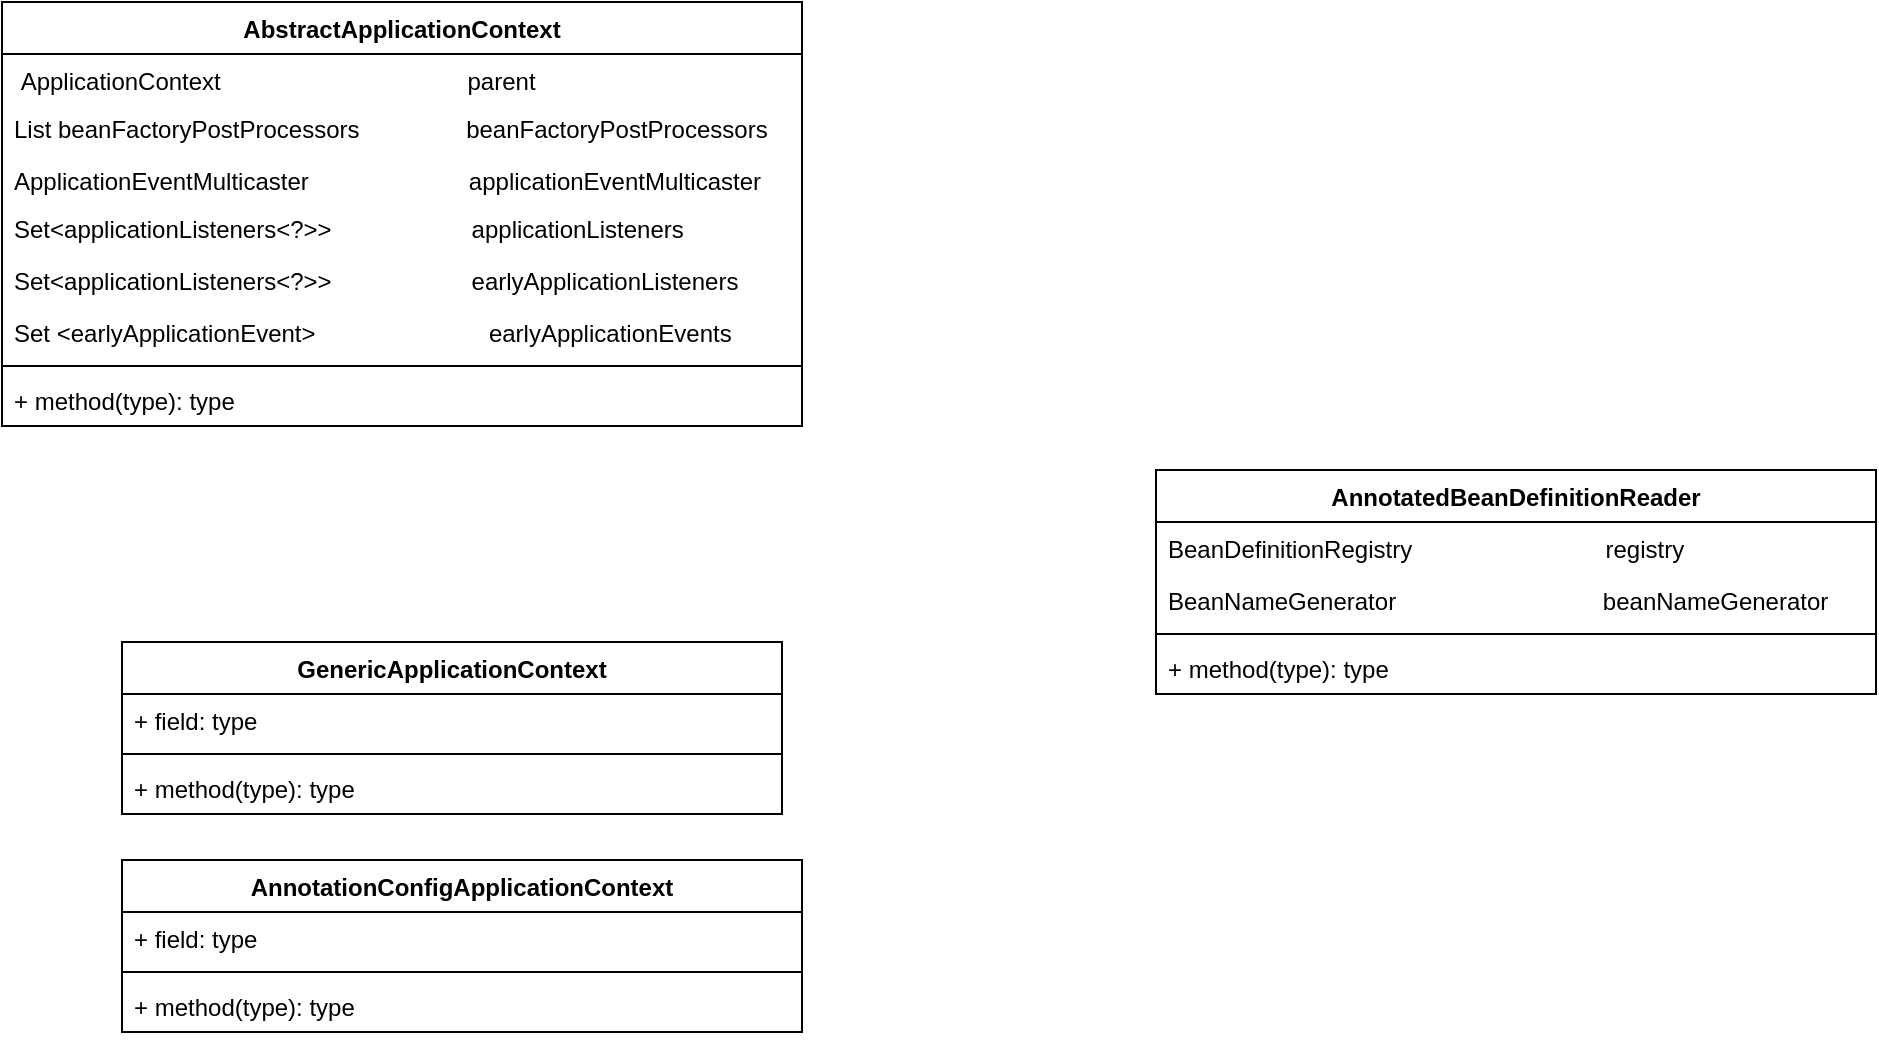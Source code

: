 <mxfile version="21.3.6" type="github">
  <diagram id="C5RBs43oDa-KdzZeNtuy" name="Page-1">
    <mxGraphModel dx="1877" dy="615" grid="1" gridSize="10" guides="1" tooltips="1" connect="1" arrows="1" fold="1" page="1" pageScale="1" pageWidth="827" pageHeight="1169" math="0" shadow="0">
      <root>
        <mxCell id="WIyWlLk6GJQsqaUBKTNV-0" />
        <mxCell id="WIyWlLk6GJQsqaUBKTNV-1" parent="WIyWlLk6GJQsqaUBKTNV-0" />
        <mxCell id="t1czlA54ClY-NQu4yhsW-11" value="AnnotatedBeanDefinitionReader&lt;br&gt;" style="swimlane;fontStyle=1;align=center;verticalAlign=top;childLayout=stackLayout;horizontal=1;startSize=26;horizontalStack=0;resizeParent=1;resizeParentMax=0;resizeLast=0;collapsible=1;marginBottom=0;whiteSpace=wrap;html=1;" vertex="1" parent="WIyWlLk6GJQsqaUBKTNV-1">
          <mxGeometry x="467" y="664" width="360" height="112" as="geometry" />
        </mxCell>
        <mxCell id="t1czlA54ClY-NQu4yhsW-12" value="BeanDefinitionRegistry&amp;nbsp; &amp;nbsp; &amp;nbsp; &amp;nbsp; &amp;nbsp; &amp;nbsp; &amp;nbsp; &amp;nbsp; &amp;nbsp; &amp;nbsp; &amp;nbsp; &amp;nbsp; &amp;nbsp; &amp;nbsp; &amp;nbsp;registry&lt;br&gt;" style="text;strokeColor=none;fillColor=none;align=left;verticalAlign=top;spacingLeft=4;spacingRight=4;overflow=hidden;rotatable=0;points=[[0,0.5],[1,0.5]];portConstraint=eastwest;whiteSpace=wrap;html=1;" vertex="1" parent="t1czlA54ClY-NQu4yhsW-11">
          <mxGeometry y="26" width="360" height="26" as="geometry" />
        </mxCell>
        <mxCell id="t1czlA54ClY-NQu4yhsW-15" value="BeanNameGenerator&amp;nbsp; &amp;nbsp; &amp;nbsp; &amp;nbsp; &amp;nbsp; &amp;nbsp; &amp;nbsp; &amp;nbsp; &amp;nbsp; &amp;nbsp; &amp;nbsp; &amp;nbsp; &amp;nbsp; &amp;nbsp; &amp;nbsp; &amp;nbsp;beanNameGenerator" style="text;strokeColor=none;fillColor=none;align=left;verticalAlign=top;spacingLeft=4;spacingRight=4;overflow=hidden;rotatable=0;points=[[0,0.5],[1,0.5]];portConstraint=eastwest;whiteSpace=wrap;html=1;" vertex="1" parent="t1czlA54ClY-NQu4yhsW-11">
          <mxGeometry y="52" width="360" height="26" as="geometry" />
        </mxCell>
        <mxCell id="t1czlA54ClY-NQu4yhsW-13" value="" style="line;strokeWidth=1;fillColor=none;align=left;verticalAlign=middle;spacingTop=-1;spacingLeft=3;spacingRight=3;rotatable=0;labelPosition=right;points=[];portConstraint=eastwest;strokeColor=inherit;" vertex="1" parent="t1czlA54ClY-NQu4yhsW-11">
          <mxGeometry y="78" width="360" height="8" as="geometry" />
        </mxCell>
        <mxCell id="t1czlA54ClY-NQu4yhsW-14" value="+ method(type): type" style="text;strokeColor=none;fillColor=none;align=left;verticalAlign=top;spacingLeft=4;spacingRight=4;overflow=hidden;rotatable=0;points=[[0,0.5],[1,0.5]];portConstraint=eastwest;whiteSpace=wrap;html=1;" vertex="1" parent="t1czlA54ClY-NQu4yhsW-11">
          <mxGeometry y="86" width="360" height="26" as="geometry" />
        </mxCell>
        <mxCell id="t1czlA54ClY-NQu4yhsW-17" value="AnnotationConfigApplicationContext" style="swimlane;fontStyle=1;align=center;verticalAlign=top;childLayout=stackLayout;horizontal=1;startSize=26;horizontalStack=0;resizeParent=1;resizeParentMax=0;resizeLast=0;collapsible=1;marginBottom=0;whiteSpace=wrap;html=1;" vertex="1" parent="WIyWlLk6GJQsqaUBKTNV-1">
          <mxGeometry x="-50" y="859" width="340" height="86" as="geometry" />
        </mxCell>
        <mxCell id="t1czlA54ClY-NQu4yhsW-18" value="+ field: type" style="text;strokeColor=none;fillColor=none;align=left;verticalAlign=top;spacingLeft=4;spacingRight=4;overflow=hidden;rotatable=0;points=[[0,0.5],[1,0.5]];portConstraint=eastwest;whiteSpace=wrap;html=1;" vertex="1" parent="t1czlA54ClY-NQu4yhsW-17">
          <mxGeometry y="26" width="340" height="26" as="geometry" />
        </mxCell>
        <mxCell id="t1czlA54ClY-NQu4yhsW-19" value="" style="line;strokeWidth=1;fillColor=none;align=left;verticalAlign=middle;spacingTop=-1;spacingLeft=3;spacingRight=3;rotatable=0;labelPosition=right;points=[];portConstraint=eastwest;strokeColor=inherit;" vertex="1" parent="t1czlA54ClY-NQu4yhsW-17">
          <mxGeometry y="52" width="340" height="8" as="geometry" />
        </mxCell>
        <mxCell id="t1czlA54ClY-NQu4yhsW-20" value="+ method(type): type" style="text;strokeColor=none;fillColor=none;align=left;verticalAlign=top;spacingLeft=4;spacingRight=4;overflow=hidden;rotatable=0;points=[[0,0.5],[1,0.5]];portConstraint=eastwest;whiteSpace=wrap;html=1;" vertex="1" parent="t1czlA54ClY-NQu4yhsW-17">
          <mxGeometry y="60" width="340" height="26" as="geometry" />
        </mxCell>
        <mxCell id="t1czlA54ClY-NQu4yhsW-21" value="GenericApplicationContext" style="swimlane;fontStyle=1;align=center;verticalAlign=top;childLayout=stackLayout;horizontal=1;startSize=26;horizontalStack=0;resizeParent=1;resizeParentMax=0;resizeLast=0;collapsible=1;marginBottom=0;whiteSpace=wrap;html=1;" vertex="1" parent="WIyWlLk6GJQsqaUBKTNV-1">
          <mxGeometry x="-50" y="750" width="330" height="86" as="geometry" />
        </mxCell>
        <mxCell id="t1czlA54ClY-NQu4yhsW-22" value="+ field: type" style="text;strokeColor=none;fillColor=none;align=left;verticalAlign=top;spacingLeft=4;spacingRight=4;overflow=hidden;rotatable=0;points=[[0,0.5],[1,0.5]];portConstraint=eastwest;whiteSpace=wrap;html=1;" vertex="1" parent="t1czlA54ClY-NQu4yhsW-21">
          <mxGeometry y="26" width="330" height="26" as="geometry" />
        </mxCell>
        <mxCell id="t1czlA54ClY-NQu4yhsW-23" value="" style="line;strokeWidth=1;fillColor=none;align=left;verticalAlign=middle;spacingTop=-1;spacingLeft=3;spacingRight=3;rotatable=0;labelPosition=right;points=[];portConstraint=eastwest;strokeColor=inherit;" vertex="1" parent="t1czlA54ClY-NQu4yhsW-21">
          <mxGeometry y="52" width="330" height="8" as="geometry" />
        </mxCell>
        <mxCell id="t1czlA54ClY-NQu4yhsW-24" value="+ method(type): type" style="text;strokeColor=none;fillColor=none;align=left;verticalAlign=top;spacingLeft=4;spacingRight=4;overflow=hidden;rotatable=0;points=[[0,0.5],[1,0.5]];portConstraint=eastwest;whiteSpace=wrap;html=1;" vertex="1" parent="t1czlA54ClY-NQu4yhsW-21">
          <mxGeometry y="60" width="330" height="26" as="geometry" />
        </mxCell>
        <mxCell id="t1czlA54ClY-NQu4yhsW-25" value="AbstractApplicationContext" style="swimlane;fontStyle=1;align=center;verticalAlign=top;childLayout=stackLayout;horizontal=1;startSize=26;horizontalStack=0;resizeParent=1;resizeParentMax=0;resizeLast=0;collapsible=1;marginBottom=0;whiteSpace=wrap;html=1;" vertex="1" parent="WIyWlLk6GJQsqaUBKTNV-1">
          <mxGeometry x="-110" y="430" width="400" height="212" as="geometry" />
        </mxCell>
        <mxCell id="t1czlA54ClY-NQu4yhsW-26" value="&amp;nbsp;ApplicationContext&amp;nbsp; &amp;nbsp; &amp;nbsp; &amp;nbsp; &amp;nbsp; &amp;nbsp; &amp;nbsp; &amp;nbsp; &amp;nbsp; &amp;nbsp; &amp;nbsp; &amp;nbsp; &amp;nbsp; &amp;nbsp; &amp;nbsp; &amp;nbsp; &amp;nbsp; &amp;nbsp; &amp;nbsp;parent" style="text;strokeColor=none;fillColor=none;align=left;verticalAlign=top;spacingLeft=4;spacingRight=4;overflow=hidden;rotatable=0;points=[[0,0.5],[1,0.5]];portConstraint=eastwest;whiteSpace=wrap;html=1;" vertex="1" parent="t1czlA54ClY-NQu4yhsW-25">
          <mxGeometry y="26" width="400" height="24" as="geometry" />
        </mxCell>
        <mxCell id="t1czlA54ClY-NQu4yhsW-33" value="List beanFactoryPostProcessors&amp;nbsp; &amp;nbsp; &amp;nbsp; &amp;nbsp; &amp;nbsp; &amp;nbsp; &amp;nbsp; &amp;nbsp; beanFactoryPostProcessors" style="text;strokeColor=none;fillColor=none;align=left;verticalAlign=top;spacingLeft=4;spacingRight=4;overflow=hidden;rotatable=0;points=[[0,0.5],[1,0.5]];portConstraint=eastwest;whiteSpace=wrap;html=1;" vertex="1" parent="t1czlA54ClY-NQu4yhsW-25">
          <mxGeometry y="50" width="400" height="26" as="geometry" />
        </mxCell>
        <mxCell id="t1czlA54ClY-NQu4yhsW-34" value="ApplicationEventMulticaster&amp;nbsp; &amp;nbsp; &amp;nbsp; &amp;nbsp; &amp;nbsp; &amp;nbsp; &amp;nbsp; &amp;nbsp; &amp;nbsp; &amp;nbsp; &amp;nbsp; &amp;nbsp; applicationEventMulticaster" style="text;strokeColor=none;fillColor=none;align=left;verticalAlign=top;spacingLeft=4;spacingRight=4;overflow=hidden;rotatable=0;points=[[0,0.5],[1,0.5]];portConstraint=eastwest;whiteSpace=wrap;html=1;" vertex="1" parent="t1czlA54ClY-NQu4yhsW-25">
          <mxGeometry y="76" width="400" height="24" as="geometry" />
        </mxCell>
        <mxCell id="t1czlA54ClY-NQu4yhsW-35" value="Set&amp;lt;applicationListeners&amp;lt;?&amp;gt;&amp;gt;&amp;nbsp; &amp;nbsp; &amp;nbsp; &amp;nbsp; &amp;nbsp; &amp;nbsp; &amp;nbsp; &amp;nbsp; &amp;nbsp; &amp;nbsp; &amp;nbsp;applicationListeners" style="text;strokeColor=none;fillColor=none;align=left;verticalAlign=top;spacingLeft=4;spacingRight=4;overflow=hidden;rotatable=0;points=[[0,0.5],[1,0.5]];portConstraint=eastwest;whiteSpace=wrap;html=1;" vertex="1" parent="t1czlA54ClY-NQu4yhsW-25">
          <mxGeometry y="100" width="400" height="26" as="geometry" />
        </mxCell>
        <mxCell id="t1czlA54ClY-NQu4yhsW-36" value="Set&amp;lt;applicationListeners&amp;lt;?&amp;gt;&amp;gt;&amp;nbsp; &amp;nbsp; &amp;nbsp; &amp;nbsp; &amp;nbsp; &amp;nbsp; &amp;nbsp; &amp;nbsp; &amp;nbsp; &amp;nbsp; &amp;nbsp;earlyApplicationListeners" style="text;strokeColor=none;fillColor=none;align=left;verticalAlign=top;spacingLeft=4;spacingRight=4;overflow=hidden;rotatable=0;points=[[0,0.5],[1,0.5]];portConstraint=eastwest;whiteSpace=wrap;html=1;" vertex="1" parent="t1czlA54ClY-NQu4yhsW-25">
          <mxGeometry y="126" width="400" height="26" as="geometry" />
        </mxCell>
        <mxCell id="t1czlA54ClY-NQu4yhsW-39" value="Set &amp;lt;earlyApplicationEvent&amp;gt;&amp;nbsp; &amp;nbsp; &amp;nbsp; &amp;nbsp; &amp;nbsp; &amp;nbsp; &amp;nbsp; &amp;nbsp; &amp;nbsp; &amp;nbsp; &amp;nbsp; &amp;nbsp; &amp;nbsp; earlyApplicationEvents" style="text;strokeColor=none;fillColor=none;align=left;verticalAlign=top;spacingLeft=4;spacingRight=4;overflow=hidden;rotatable=0;points=[[0,0.5],[1,0.5]];portConstraint=eastwest;whiteSpace=wrap;html=1;" vertex="1" parent="t1czlA54ClY-NQu4yhsW-25">
          <mxGeometry y="152" width="400" height="26" as="geometry" />
        </mxCell>
        <mxCell id="t1czlA54ClY-NQu4yhsW-27" value="" style="line;strokeWidth=1;fillColor=none;align=left;verticalAlign=middle;spacingTop=-1;spacingLeft=3;spacingRight=3;rotatable=0;labelPosition=right;points=[];portConstraint=eastwest;strokeColor=inherit;" vertex="1" parent="t1czlA54ClY-NQu4yhsW-25">
          <mxGeometry y="178" width="400" height="8" as="geometry" />
        </mxCell>
        <mxCell id="t1czlA54ClY-NQu4yhsW-28" value="+ method(type): type" style="text;strokeColor=none;fillColor=none;align=left;verticalAlign=top;spacingLeft=4;spacingRight=4;overflow=hidden;rotatable=0;points=[[0,0.5],[1,0.5]];portConstraint=eastwest;whiteSpace=wrap;html=1;" vertex="1" parent="t1czlA54ClY-NQu4yhsW-25">
          <mxGeometry y="186" width="400" height="26" as="geometry" />
        </mxCell>
      </root>
    </mxGraphModel>
  </diagram>
</mxfile>
